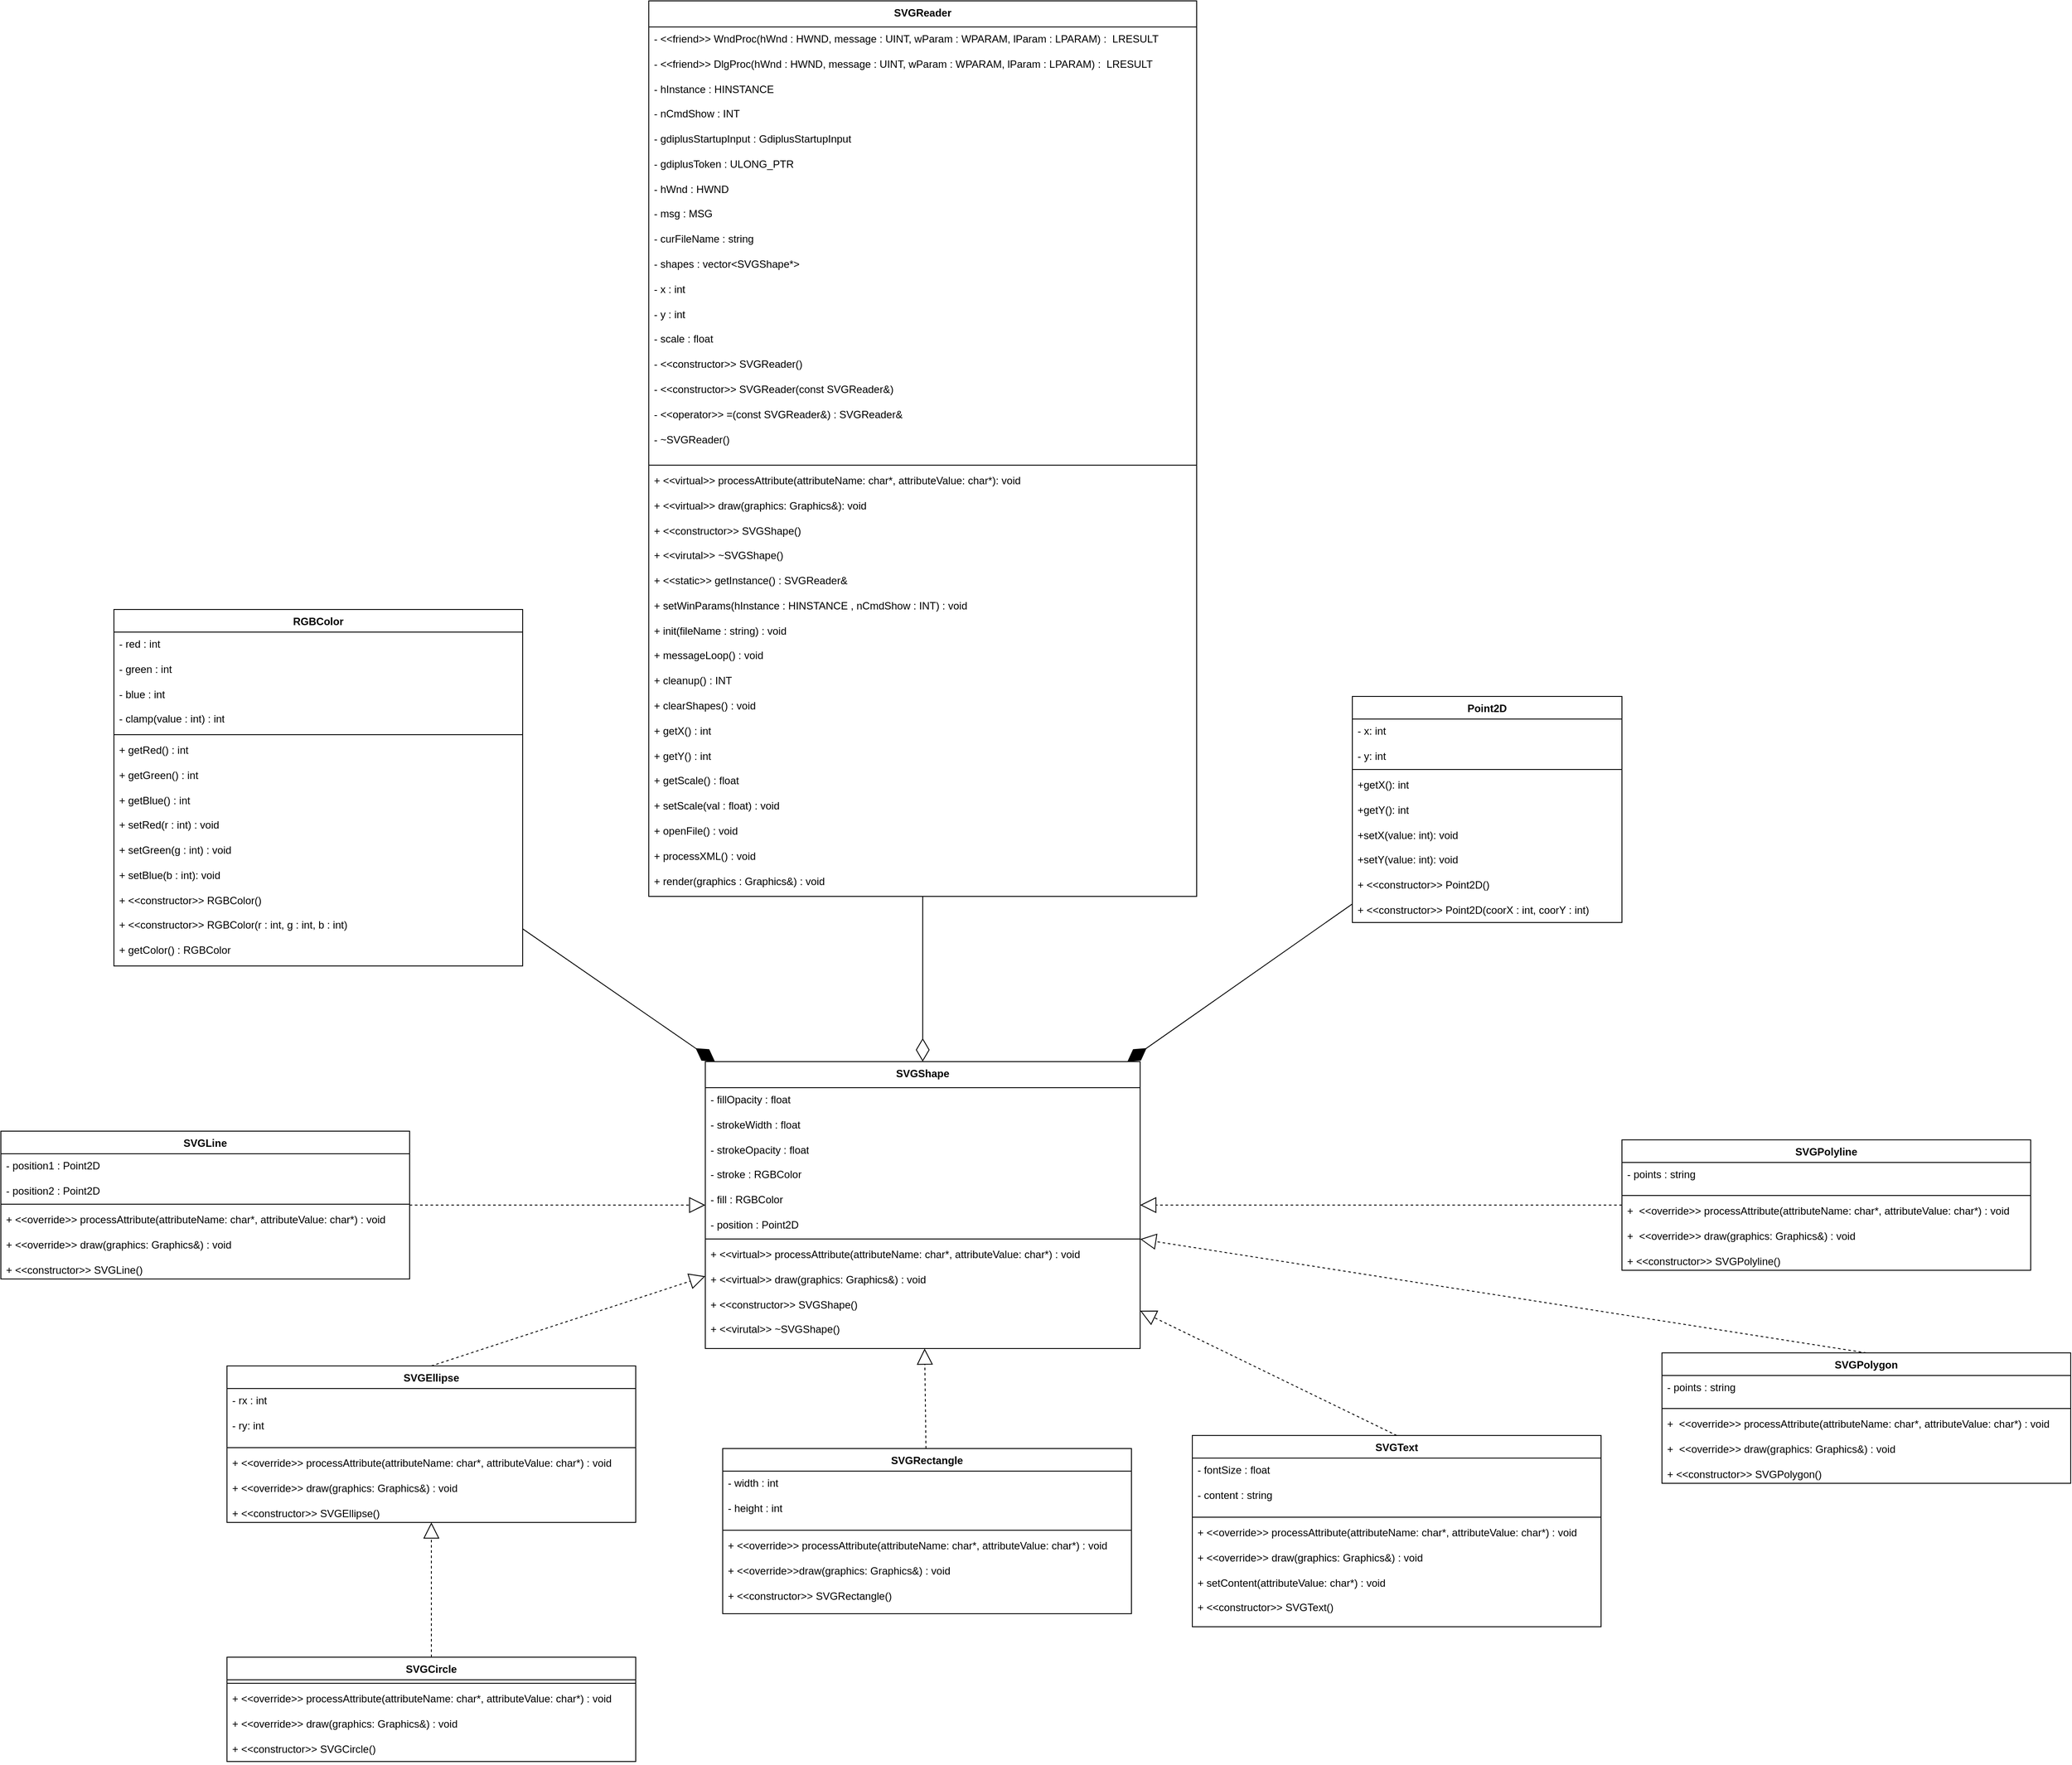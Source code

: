 <mxfile version="28.0.5">
  <diagram name="Page-1" id="-4OX5yKSPfMP0kh_d-33">
    <mxGraphModel dx="3087" dy="2325" grid="1" gridSize="10" guides="1" tooltips="1" connect="1" arrows="1" fold="1" page="1" pageScale="1" pageWidth="827" pageHeight="1169" math="0" shadow="0">
      <root>
        <mxCell id="0" />
        <mxCell id="1" parent="0" />
        <mxCell id="V3nbJTYaqaH0ywq8ftMy-5" value="RGBColor" style="swimlane;fontStyle=1;align=center;verticalAlign=top;childLayout=stackLayout;horizontal=1;startSize=26;horizontalStack=0;resizeParent=1;resizeParentMax=0;resizeLast=0;collapsible=1;marginBottom=0;whiteSpace=wrap;html=1;" parent="1" vertex="1">
          <mxGeometry x="-80" y="-270" width="470" height="410" as="geometry" />
        </mxCell>
        <mxCell id="V3nbJTYaqaH0ywq8ftMy-6" value="- red : int&lt;div&gt;&lt;br&gt;&lt;/div&gt;&lt;div&gt;- green : int&lt;/div&gt;&lt;div&gt;&lt;br&gt;&lt;/div&gt;&lt;div&gt;- blue : int&lt;/div&gt;&lt;div&gt;&lt;br&gt;&lt;/div&gt;&lt;div&gt;- clamp(value : int) : int&lt;/div&gt;" style="text;strokeColor=none;fillColor=none;align=left;verticalAlign=top;spacingLeft=4;spacingRight=4;overflow=hidden;rotatable=0;points=[[0,0.5],[1,0.5]];portConstraint=eastwest;whiteSpace=wrap;html=1;" parent="V3nbJTYaqaH0ywq8ftMy-5" vertex="1">
          <mxGeometry y="26" width="470" height="114" as="geometry" />
        </mxCell>
        <mxCell id="V3nbJTYaqaH0ywq8ftMy-7" value="" style="line;strokeWidth=1;fillColor=none;align=left;verticalAlign=middle;spacingTop=-1;spacingLeft=3;spacingRight=3;rotatable=0;labelPosition=right;points=[];portConstraint=eastwest;strokeColor=inherit;" parent="V3nbJTYaqaH0ywq8ftMy-5" vertex="1">
          <mxGeometry y="140" width="470" height="8" as="geometry" />
        </mxCell>
        <mxCell id="V3nbJTYaqaH0ywq8ftMy-8" value="&lt;div&gt;&lt;span style=&quot;background-color: transparent; color: light-dark(rgb(0, 0, 0), rgb(255, 255, 255));&quot;&gt;+ getRed() : int&lt;/span&gt;&lt;/div&gt;&lt;div&gt;&lt;span style=&quot;background-color: transparent; color: light-dark(rgb(0, 0, 0), rgb(255, 255, 255));&quot;&gt;&lt;br&gt;&lt;/span&gt;&lt;/div&gt;&lt;div&gt;+ getGreen() : int&lt;/div&gt;&lt;div&gt;&lt;br&gt;&lt;/div&gt;&lt;div&gt;+ getBlue() : int&lt;/div&gt;&lt;div&gt;&lt;br&gt;&lt;/div&gt;&lt;div&gt;&lt;span style=&quot;background-color: transparent; color: light-dark(rgb(0, 0, 0), rgb(255, 255, 255));&quot;&gt;+ setRed(r : int) : void&lt;/span&gt;&lt;/div&gt;&lt;div&gt;&lt;br&gt;&lt;/div&gt;&lt;div&gt;+ setGreen(g : int) : void&lt;/div&gt;&lt;div&gt;&lt;br&gt;&lt;/div&gt;&lt;div&gt;+ setBlue(b : int): void&lt;/div&gt;&lt;div&gt;&lt;br&gt;&lt;/div&gt;&lt;div&gt;+&amp;nbsp;&lt;span style=&quot;background-color: transparent; color: light-dark(rgb(0, 0, 0), rgb(255, 255, 255));&quot;&gt;&amp;lt;&amp;lt;constructor&amp;gt;&amp;gt;&amp;nbsp;&lt;/span&gt;&lt;span style=&quot;background-color: transparent; color: light-dark(rgb(0, 0, 0), rgb(255, 255, 255));&quot;&gt;RGBColor()&lt;/span&gt;&lt;/div&gt;&lt;div&gt;&lt;br&gt;&lt;/div&gt;&lt;div&gt;+&amp;nbsp;&lt;span style=&quot;background-color: transparent; color: light-dark(rgb(0, 0, 0), rgb(255, 255, 255));&quot;&gt;&amp;lt;&amp;lt;constructor&amp;gt;&amp;gt;&amp;nbsp;&lt;/span&gt;&lt;span style=&quot;background-color: transparent; color: light-dark(rgb(0, 0, 0), rgb(255, 255, 255));&quot;&gt;RGBColor(r : int, g : int, b : int)&amp;nbsp;&amp;nbsp;&lt;/span&gt;&lt;/div&gt;&lt;div&gt;&lt;br&gt;&lt;/div&gt;&lt;div&gt;+ getColor() : RGBColor&lt;/div&gt;" style="text;strokeColor=none;fillColor=none;align=left;verticalAlign=top;spacingLeft=4;spacingRight=4;overflow=hidden;rotatable=0;points=[[0,0.5],[1,0.5]];portConstraint=eastwest;whiteSpace=wrap;html=1;" parent="V3nbJTYaqaH0ywq8ftMy-5" vertex="1">
          <mxGeometry y="148" width="470" height="262" as="geometry" />
        </mxCell>
        <mxCell id="V3nbJTYaqaH0ywq8ftMy-9" value="SVGRectangle" style="swimlane;fontStyle=1;align=center;verticalAlign=top;childLayout=stackLayout;horizontal=1;startSize=26;horizontalStack=0;resizeParent=1;resizeParentMax=0;resizeLast=0;collapsible=1;marginBottom=0;whiteSpace=wrap;html=1;" parent="1" vertex="1">
          <mxGeometry x="620" y="695" width="470" height="190" as="geometry" />
        </mxCell>
        <mxCell id="V3nbJTYaqaH0ywq8ftMy-10" value="&lt;div&gt;&lt;span style=&quot;background-color: transparent; color: light-dark(rgb(0, 0, 0), rgb(255, 255, 255));&quot;&gt;- width : int&lt;/span&gt;&lt;/div&gt;&lt;div&gt;&lt;br&gt;&lt;/div&gt;&lt;div&gt;- height : int&lt;/div&gt;" style="text;strokeColor=none;fillColor=none;align=left;verticalAlign=top;spacingLeft=4;spacingRight=4;overflow=hidden;rotatable=0;points=[[0,0.5],[1,0.5]];portConstraint=eastwest;whiteSpace=wrap;html=1;" parent="V3nbJTYaqaH0ywq8ftMy-9" vertex="1">
          <mxGeometry y="26" width="470" height="64" as="geometry" />
        </mxCell>
        <mxCell id="V3nbJTYaqaH0ywq8ftMy-11" value="" style="line;strokeWidth=1;fillColor=none;align=left;verticalAlign=middle;spacingTop=-1;spacingLeft=3;spacingRight=3;rotatable=0;labelPosition=right;points=[];portConstraint=eastwest;strokeColor=inherit;" parent="V3nbJTYaqaH0ywq8ftMy-9" vertex="1">
          <mxGeometry y="90" width="470" height="8" as="geometry" />
        </mxCell>
        <mxCell id="V3nbJTYaqaH0ywq8ftMy-12" value="+ &amp;lt;&amp;lt;override&amp;gt;&amp;gt; processAttribute(attributeName: char*, attributeValue: char*) : void&lt;div&gt;&lt;br&gt;&lt;div&gt;+&amp;nbsp;&lt;span style=&quot;background-color: transparent; color: light-dark(rgb(0, 0, 0), rgb(255, 255, 255));&quot;&gt;&amp;lt;&amp;lt;override&amp;gt;&amp;gt;&lt;/span&gt;&lt;span style=&quot;background-color: transparent; color: light-dark(rgb(0, 0, 0), rgb(255, 255, 255));&quot;&gt;draw(graphics: Graphics&amp;amp;) : void&lt;/span&gt;&lt;/div&gt;&lt;/div&gt;&lt;div&gt;&lt;span style=&quot;background-color: transparent; color: light-dark(rgb(0, 0, 0), rgb(255, 255, 255));&quot;&gt;&lt;br&gt;&lt;/span&gt;&lt;/div&gt;&lt;div&gt;&lt;span style=&quot;background-color: transparent; color: light-dark(rgb(0, 0, 0), rgb(255, 255, 255));&quot;&gt;+&amp;nbsp;&lt;/span&gt;&lt;span style=&quot;background-color: transparent; color: light-dark(rgb(0, 0, 0), rgb(255, 255, 255));&quot;&gt;&amp;lt;&amp;lt;constructor&amp;gt;&amp;gt;&amp;nbsp;&lt;/span&gt;&lt;span style=&quot;background-color: transparent; color: light-dark(rgb(0, 0, 0), rgb(255, 255, 255));&quot;&gt;SVGRectangle()&lt;/span&gt;&lt;/div&gt;" style="text;strokeColor=none;fillColor=none;align=left;verticalAlign=top;spacingLeft=4;spacingRight=4;overflow=hidden;rotatable=0;points=[[0,0.5],[1,0.5]];portConstraint=eastwest;whiteSpace=wrap;html=1;" parent="V3nbJTYaqaH0ywq8ftMy-9" vertex="1">
          <mxGeometry y="98" width="470" height="92" as="geometry" />
        </mxCell>
        <mxCell id="V3nbJTYaqaH0ywq8ftMy-27" value="Point2D" style="swimlane;fontStyle=1;align=center;verticalAlign=top;childLayout=stackLayout;horizontal=1;startSize=26;horizontalStack=0;resizeParent=1;resizeParentMax=0;resizeLast=0;collapsible=1;marginBottom=0;whiteSpace=wrap;html=1;" parent="1" vertex="1">
          <mxGeometry x="1344" y="-170" width="310" height="260" as="geometry" />
        </mxCell>
        <mxCell id="V3nbJTYaqaH0ywq8ftMy-28" value="- x: int&lt;div&gt;&lt;br&gt;&lt;div&gt;- y: int&lt;/div&gt;&lt;/div&gt;" style="text;strokeColor=none;fillColor=none;align=left;verticalAlign=top;spacingLeft=4;spacingRight=4;overflow=hidden;rotatable=0;points=[[0,0.5],[1,0.5]];portConstraint=eastwest;whiteSpace=wrap;html=1;" parent="V3nbJTYaqaH0ywq8ftMy-27" vertex="1">
          <mxGeometry y="26" width="310" height="54" as="geometry" />
        </mxCell>
        <mxCell id="V3nbJTYaqaH0ywq8ftMy-29" value="" style="line;strokeWidth=1;fillColor=none;align=left;verticalAlign=middle;spacingTop=-1;spacingLeft=3;spacingRight=3;rotatable=0;labelPosition=right;points=[];portConstraint=eastwest;strokeColor=inherit;" parent="V3nbJTYaqaH0ywq8ftMy-27" vertex="1">
          <mxGeometry y="80" width="310" height="8" as="geometry" />
        </mxCell>
        <mxCell id="V3nbJTYaqaH0ywq8ftMy-30" value="+getX(): int&lt;div&gt;&lt;br&gt;&lt;/div&gt;&lt;div&gt;+getY(): int&lt;/div&gt;&lt;div&gt;&lt;br&gt;&lt;/div&gt;&lt;div&gt;+setX(value: int): void&lt;/div&gt;&lt;div&gt;&lt;br&gt;&lt;/div&gt;&lt;div&gt;+setY(value: int): void&lt;br&gt;&lt;div&gt;&lt;br&gt;&lt;div&gt;+&amp;nbsp;&lt;span style=&quot;background-color: transparent; color: light-dark(rgb(0, 0, 0), rgb(255, 255, 255));&quot;&gt;&amp;lt;&amp;lt;constructor&amp;gt;&amp;gt;&amp;nbsp;&lt;/span&gt;&lt;span style=&quot;background-color: transparent; color: light-dark(rgb(0, 0, 0), rgb(255, 255, 255));&quot;&gt;Point2D()&lt;/span&gt;&lt;/div&gt;&lt;/div&gt;&lt;/div&gt;&lt;div&gt;&lt;br&gt;&lt;/div&gt;&lt;div&gt;+&amp;nbsp;&lt;span style=&quot;background-color: transparent; color: light-dark(rgb(0, 0, 0), rgb(255, 255, 255));&quot;&gt;&amp;lt;&amp;lt;constructor&amp;gt;&amp;gt;&amp;nbsp;&lt;/span&gt;&lt;span style=&quot;background-color: transparent; color: light-dark(rgb(0, 0, 0), rgb(255, 255, 255));&quot;&gt;Point2D(coorX : int, coorY : int)&lt;/span&gt;&lt;/div&gt;" style="text;strokeColor=none;fillColor=none;align=left;verticalAlign=top;spacingLeft=4;spacingRight=4;overflow=hidden;rotatable=0;points=[[0,0.5],[1,0.5]];portConstraint=eastwest;whiteSpace=wrap;html=1;" parent="V3nbJTYaqaH0ywq8ftMy-27" vertex="1">
          <mxGeometry y="88" width="310" height="172" as="geometry" />
        </mxCell>
        <mxCell id="V3nbJTYaqaH0ywq8ftMy-41" value="SVGText" style="swimlane;fontStyle=1;align=center;verticalAlign=top;childLayout=stackLayout;horizontal=1;startSize=26;horizontalStack=0;resizeParent=1;resizeParentMax=0;resizeLast=0;collapsible=1;marginBottom=0;whiteSpace=wrap;html=1;" parent="1" vertex="1">
          <mxGeometry x="1160" y="680" width="470" height="220" as="geometry" />
        </mxCell>
        <mxCell id="V3nbJTYaqaH0ywq8ftMy-42" value="&lt;div&gt;&lt;span style=&quot;background-color: transparent; color: light-dark(rgb(0, 0, 0), rgb(255, 255, 255));&quot;&gt;- fontSize : float&lt;/span&gt;&lt;/div&gt;&lt;div&gt;&lt;br&gt;&lt;/div&gt;&lt;div&gt;- content : string&lt;/div&gt;&lt;div&gt;&lt;br&gt;&lt;/div&gt;" style="text;strokeColor=none;fillColor=none;align=left;verticalAlign=top;spacingLeft=4;spacingRight=4;overflow=hidden;rotatable=0;points=[[0,0.5],[1,0.5]];portConstraint=eastwest;whiteSpace=wrap;html=1;" parent="V3nbJTYaqaH0ywq8ftMy-41" vertex="1">
          <mxGeometry y="26" width="470" height="64" as="geometry" />
        </mxCell>
        <mxCell id="V3nbJTYaqaH0ywq8ftMy-43" value="" style="line;strokeWidth=1;fillColor=none;align=left;verticalAlign=middle;spacingTop=-1;spacingLeft=3;spacingRight=3;rotatable=0;labelPosition=right;points=[];portConstraint=eastwest;strokeColor=inherit;" parent="V3nbJTYaqaH0ywq8ftMy-41" vertex="1">
          <mxGeometry y="90" width="470" height="8" as="geometry" />
        </mxCell>
        <mxCell id="V3nbJTYaqaH0ywq8ftMy-44" value="+ &amp;lt;&amp;lt;override&amp;gt;&amp;gt; processAttribute(attributeName: char*, attributeValue: char*) : void&lt;div&gt;&lt;br&gt;&lt;div&gt;+&amp;nbsp;&lt;span style=&quot;background-color: transparent; color: light-dark(rgb(0, 0, 0), rgb(255, 255, 255));&quot;&gt;&amp;lt;&amp;lt;override&amp;gt;&amp;gt;&amp;nbsp;&lt;/span&gt;&lt;span style=&quot;background-color: transparent; color: light-dark(rgb(0, 0, 0), rgb(255, 255, 255));&quot;&gt;draw(graphics: Graphics&amp;amp;) : void&lt;/span&gt;&lt;/div&gt;&lt;/div&gt;&lt;div&gt;&lt;br&gt;&lt;/div&gt;&lt;div&gt;+ setContent(&lt;span style=&quot;background-color: transparent; color: light-dark(rgb(0, 0, 0), rgb(255, 255, 255));&quot;&gt;attributeValue: char*&lt;/span&gt;&lt;span style=&quot;background-color: transparent; color: light-dark(rgb(0, 0, 0), rgb(255, 255, 255));&quot;&gt;) : void&lt;/span&gt;&lt;/div&gt;&lt;div&gt;&lt;span style=&quot;background-color: transparent; color: light-dark(rgb(0, 0, 0), rgb(255, 255, 255));&quot;&gt;&lt;br&gt;&lt;/span&gt;&lt;/div&gt;&lt;div&gt;&lt;span style=&quot;background-color: transparent; color: light-dark(rgb(0, 0, 0), rgb(255, 255, 255));&quot;&gt;+&amp;nbsp;&lt;/span&gt;&lt;span style=&quot;background-color: transparent; color: light-dark(rgb(0, 0, 0), rgb(255, 255, 255));&quot;&gt;&amp;lt;&amp;lt;constructor&amp;gt;&amp;gt;&amp;nbsp;&lt;/span&gt;&lt;span style=&quot;background-color: transparent; color: light-dark(rgb(0, 0, 0), rgb(255, 255, 255));&quot;&gt;SVGText()&lt;/span&gt;&lt;/div&gt;" style="text;strokeColor=none;fillColor=none;align=left;verticalAlign=top;spacingLeft=4;spacingRight=4;overflow=hidden;rotatable=0;points=[[0,0.5],[1,0.5]];portConstraint=eastwest;whiteSpace=wrap;html=1;" parent="V3nbJTYaqaH0ywq8ftMy-41" vertex="1">
          <mxGeometry y="98" width="470" height="122" as="geometry" />
        </mxCell>
        <mxCell id="V3nbJTYaqaH0ywq8ftMy-45" value="SVGCircle" style="swimlane;fontStyle=1;align=center;verticalAlign=top;childLayout=stackLayout;horizontal=1;startSize=26;horizontalStack=0;resizeParent=1;resizeParentMax=0;resizeLast=0;collapsible=1;marginBottom=0;whiteSpace=wrap;html=1;" parent="1" vertex="1">
          <mxGeometry x="50" y="935" width="470" height="120" as="geometry" />
        </mxCell>
        <mxCell id="V3nbJTYaqaH0ywq8ftMy-47" value="" style="line;strokeWidth=1;fillColor=none;align=left;verticalAlign=middle;spacingTop=-1;spacingLeft=3;spacingRight=3;rotatable=0;labelPosition=right;points=[];portConstraint=eastwest;strokeColor=inherit;" parent="V3nbJTYaqaH0ywq8ftMy-45" vertex="1">
          <mxGeometry y="26" width="470" height="8" as="geometry" />
        </mxCell>
        <mxCell id="V3nbJTYaqaH0ywq8ftMy-48" value="+ &amp;lt;&amp;lt;override&amp;gt;&amp;gt;&amp;nbsp;processAttribute(attributeName: char*, attributeValue: char*) : void&lt;div&gt;&lt;br&gt;&lt;div&gt;+&amp;nbsp;&lt;span style=&quot;background-color: transparent; color: light-dark(rgb(0, 0, 0), rgb(255, 255, 255));&quot;&gt;&amp;lt;&amp;lt;override&amp;gt;&amp;gt;&lt;/span&gt;&lt;span style=&quot;background-color: transparent; color: light-dark(rgb(0, 0, 0), rgb(255, 255, 255));&quot;&gt;&amp;nbsp;&lt;/span&gt;&lt;span style=&quot;background-color: transparent; color: light-dark(rgb(0, 0, 0), rgb(255, 255, 255));&quot;&gt;draw(graphics: Graphics&amp;amp;) : void&lt;/span&gt;&lt;/div&gt;&lt;/div&gt;&lt;div&gt;&lt;span style=&quot;background-color: transparent; color: light-dark(rgb(0, 0, 0), rgb(255, 255, 255));&quot;&gt;&lt;br&gt;&lt;/span&gt;&lt;/div&gt;&lt;div&gt;&lt;span style=&quot;background-color: transparent; color: light-dark(rgb(0, 0, 0), rgb(255, 255, 255));&quot;&gt;+&amp;nbsp;&lt;/span&gt;&lt;span style=&quot;background-color: transparent; color: light-dark(rgb(0, 0, 0), rgb(255, 255, 255));&quot;&gt;&amp;lt;&amp;lt;constructor&amp;gt;&amp;gt;&amp;nbsp;&lt;/span&gt;&lt;span style=&quot;background-color: transparent; color: light-dark(rgb(0, 0, 0), rgb(255, 255, 255));&quot;&gt;SVGCircle()&lt;/span&gt;&lt;/div&gt;" style="text;strokeColor=none;fillColor=none;align=left;verticalAlign=top;spacingLeft=4;spacingRight=4;overflow=hidden;rotatable=0;points=[[0,0.5],[1,0.5]];portConstraint=eastwest;whiteSpace=wrap;html=1;" parent="V3nbJTYaqaH0ywq8ftMy-45" vertex="1">
          <mxGeometry y="34" width="470" height="86" as="geometry" />
        </mxCell>
        <mxCell id="V3nbJTYaqaH0ywq8ftMy-49" value="SVGEllipse" style="swimlane;fontStyle=1;align=center;verticalAlign=top;childLayout=stackLayout;horizontal=1;startSize=26;horizontalStack=0;resizeParent=1;resizeParentMax=0;resizeLast=0;collapsible=1;marginBottom=0;whiteSpace=wrap;html=1;" parent="1" vertex="1">
          <mxGeometry x="50" y="600" width="470" height="180" as="geometry" />
        </mxCell>
        <mxCell id="V3nbJTYaqaH0ywq8ftMy-50" value="&lt;div&gt;&lt;span style=&quot;background-color: transparent; color: light-dark(rgb(0, 0, 0), rgb(255, 255, 255));&quot;&gt;- rx : int&lt;/span&gt;&lt;/div&gt;&lt;div&gt;&lt;br&gt;&lt;/div&gt;&lt;div&gt;- ry: int&lt;/div&gt;" style="text;strokeColor=none;fillColor=none;align=left;verticalAlign=top;spacingLeft=4;spacingRight=4;overflow=hidden;rotatable=0;points=[[0,0.5],[1,0.5]];portConstraint=eastwest;whiteSpace=wrap;html=1;" parent="V3nbJTYaqaH0ywq8ftMy-49" vertex="1">
          <mxGeometry y="26" width="470" height="64" as="geometry" />
        </mxCell>
        <mxCell id="V3nbJTYaqaH0ywq8ftMy-51" value="" style="line;strokeWidth=1;fillColor=none;align=left;verticalAlign=middle;spacingTop=-1;spacingLeft=3;spacingRight=3;rotatable=0;labelPosition=right;points=[];portConstraint=eastwest;strokeColor=inherit;" parent="V3nbJTYaqaH0ywq8ftMy-49" vertex="1">
          <mxGeometry y="90" width="470" height="8" as="geometry" />
        </mxCell>
        <mxCell id="V3nbJTYaqaH0ywq8ftMy-52" value="+ &amp;lt;&amp;lt;override&amp;gt;&amp;gt; processAttribute(attributeName: char*, attributeValue: char*) : void&lt;div&gt;&lt;br&gt;&lt;div&gt;+&amp;nbsp;&lt;span style=&quot;background-color: transparent; color: light-dark(rgb(0, 0, 0), rgb(255, 255, 255));&quot;&gt;&amp;lt;&amp;lt;override&amp;gt;&amp;gt;&amp;nbsp;&lt;/span&gt;&lt;span style=&quot;background-color: transparent; color: light-dark(rgb(0, 0, 0), rgb(255, 255, 255));&quot;&gt;draw(graphics: Graphics&amp;amp;) : void&lt;/span&gt;&lt;/div&gt;&lt;/div&gt;&lt;div&gt;&lt;span style=&quot;background-color: transparent; color: light-dark(rgb(0, 0, 0), rgb(255, 255, 255));&quot;&gt;&lt;br&gt;&lt;/span&gt;&lt;/div&gt;&lt;div&gt;&lt;span style=&quot;background-color: transparent; color: light-dark(rgb(0, 0, 0), rgb(255, 255, 255));&quot;&gt;+&amp;nbsp;&lt;/span&gt;&lt;span style=&quot;background-color: transparent; color: light-dark(rgb(0, 0, 0), rgb(255, 255, 255));&quot;&gt;&amp;lt;&amp;lt;constructor&amp;gt;&amp;gt;&amp;nbsp;&lt;/span&gt;&lt;span style=&quot;background-color: transparent; color: light-dark(rgb(0, 0, 0), rgb(255, 255, 255));&quot;&gt;SVGEllipse()&lt;/span&gt;&lt;/div&gt;" style="text;strokeColor=none;fillColor=none;align=left;verticalAlign=top;spacingLeft=4;spacingRight=4;overflow=hidden;rotatable=0;points=[[0,0.5],[1,0.5]];portConstraint=eastwest;whiteSpace=wrap;html=1;" parent="V3nbJTYaqaH0ywq8ftMy-49" vertex="1">
          <mxGeometry y="98" width="470" height="82" as="geometry" />
        </mxCell>
        <mxCell id="V3nbJTYaqaH0ywq8ftMy-53" value="SVGLine" style="swimlane;fontStyle=1;align=center;verticalAlign=top;childLayout=stackLayout;horizontal=1;startSize=26;horizontalStack=0;resizeParent=1;resizeParentMax=0;resizeLast=0;collapsible=1;marginBottom=0;whiteSpace=wrap;html=1;" parent="1" vertex="1">
          <mxGeometry x="-210" y="330" width="470" height="170" as="geometry" />
        </mxCell>
        <mxCell id="V3nbJTYaqaH0ywq8ftMy-54" value="&lt;div&gt;&lt;span style=&quot;background-color: transparent; color: light-dark(rgb(0, 0, 0), rgb(255, 255, 255));&quot;&gt;- position1 : Point2D&lt;/span&gt;&lt;/div&gt;&lt;div&gt;&lt;br&gt;&lt;/div&gt;&lt;div&gt;- position2 : Point2D&lt;/div&gt;&lt;div&gt;&lt;br&gt;&lt;/div&gt;" style="text;strokeColor=none;fillColor=none;align=left;verticalAlign=top;spacingLeft=4;spacingRight=4;overflow=hidden;rotatable=0;points=[[0,0.5],[1,0.5]];portConstraint=eastwest;whiteSpace=wrap;html=1;" parent="V3nbJTYaqaH0ywq8ftMy-53" vertex="1">
          <mxGeometry y="26" width="470" height="54" as="geometry" />
        </mxCell>
        <mxCell id="V3nbJTYaqaH0ywq8ftMy-55" value="" style="line;strokeWidth=1;fillColor=none;align=left;verticalAlign=middle;spacingTop=-1;spacingLeft=3;spacingRight=3;rotatable=0;labelPosition=right;points=[];portConstraint=eastwest;strokeColor=inherit;" parent="V3nbJTYaqaH0ywq8ftMy-53" vertex="1">
          <mxGeometry y="80" width="470" height="8" as="geometry" />
        </mxCell>
        <mxCell id="V3nbJTYaqaH0ywq8ftMy-56" value="+ &amp;lt;&amp;lt;override&amp;gt;&amp;gt;&amp;nbsp;processAttribute(attributeName: char*, attributeValue: char*) : void&lt;div&gt;&lt;br&gt;&lt;div&gt;+&amp;nbsp;&lt;span style=&quot;background-color: transparent; color: light-dark(rgb(0, 0, 0), rgb(255, 255, 255));&quot;&gt;&amp;lt;&amp;lt;override&amp;gt;&amp;gt;&lt;/span&gt;&lt;span style=&quot;background-color: transparent; color: light-dark(rgb(0, 0, 0), rgb(255, 255, 255));&quot;&gt;&amp;nbsp;&lt;/span&gt;&lt;span style=&quot;background-color: transparent; color: light-dark(rgb(0, 0, 0), rgb(255, 255, 255));&quot;&gt;draw(graphics: Graphics&amp;amp;) : void&lt;/span&gt;&lt;/div&gt;&lt;/div&gt;&lt;div&gt;&lt;span style=&quot;background-color: transparent; color: light-dark(rgb(0, 0, 0), rgb(255, 255, 255));&quot;&gt;&lt;br&gt;&lt;/span&gt;&lt;/div&gt;&lt;div&gt;&lt;span style=&quot;background-color: transparent; color: light-dark(rgb(0, 0, 0), rgb(255, 255, 255));&quot;&gt;+&amp;nbsp;&lt;/span&gt;&lt;span style=&quot;background-color: transparent; color: light-dark(rgb(0, 0, 0), rgb(255, 255, 255));&quot;&gt;&amp;lt;&amp;lt;constructor&amp;gt;&amp;gt;&amp;nbsp;&lt;/span&gt;&lt;span style=&quot;background-color: transparent; color: light-dark(rgb(0, 0, 0), rgb(255, 255, 255));&quot;&gt;SVGLine()&lt;/span&gt;&lt;/div&gt;" style="text;strokeColor=none;fillColor=none;align=left;verticalAlign=top;spacingLeft=4;spacingRight=4;overflow=hidden;rotatable=0;points=[[0,0.5],[1,0.5]];portConstraint=eastwest;whiteSpace=wrap;html=1;" parent="V3nbJTYaqaH0ywq8ftMy-53" vertex="1">
          <mxGeometry y="88" width="470" height="82" as="geometry" />
        </mxCell>
        <mxCell id="V3nbJTYaqaH0ywq8ftMy-57" value="SVGPolyline" style="swimlane;fontStyle=1;align=center;verticalAlign=top;childLayout=stackLayout;horizontal=1;startSize=26;horizontalStack=0;resizeParent=1;resizeParentMax=0;resizeLast=0;collapsible=1;marginBottom=0;whiteSpace=wrap;html=1;" parent="1" vertex="1">
          <mxGeometry x="1654" y="340" width="470" height="150" as="geometry" />
        </mxCell>
        <mxCell id="V3nbJTYaqaH0ywq8ftMy-58" value="&lt;div&gt;&lt;span style=&quot;background-color: transparent; color: light-dark(rgb(0, 0, 0), rgb(255, 255, 255));&quot;&gt;- points : string&lt;/span&gt;&lt;/div&gt;&lt;div&gt;&lt;br&gt;&lt;/div&gt;" style="text;strokeColor=none;fillColor=none;align=left;verticalAlign=top;spacingLeft=4;spacingRight=4;overflow=hidden;rotatable=0;points=[[0,0.5],[1,0.5]];portConstraint=eastwest;whiteSpace=wrap;html=1;" parent="V3nbJTYaqaH0ywq8ftMy-57" vertex="1">
          <mxGeometry y="26" width="470" height="34" as="geometry" />
        </mxCell>
        <mxCell id="V3nbJTYaqaH0ywq8ftMy-59" value="" style="line;strokeWidth=1;fillColor=none;align=left;verticalAlign=middle;spacingTop=-1;spacingLeft=3;spacingRight=3;rotatable=0;labelPosition=right;points=[];portConstraint=eastwest;strokeColor=inherit;" parent="V3nbJTYaqaH0ywq8ftMy-57" vertex="1">
          <mxGeometry y="60" width="470" height="8" as="geometry" />
        </mxCell>
        <mxCell id="V3nbJTYaqaH0ywq8ftMy-60" value="+&amp;nbsp;&amp;nbsp;&amp;lt;&amp;lt;override&amp;gt;&amp;gt;&amp;nbsp;processAttribute(attributeName: char*, attributeValue: char*) : void&lt;div&gt;&lt;br&gt;&lt;div&gt;+&amp;nbsp;&lt;span style=&quot;background-color: transparent; color: light-dark(rgb(0, 0, 0), rgb(255, 255, 255));&quot;&gt;&amp;nbsp;&lt;/span&gt;&lt;span style=&quot;background-color: transparent; color: light-dark(rgb(0, 0, 0), rgb(255, 255, 255));&quot;&gt;&amp;lt;&amp;lt;override&amp;gt;&amp;gt;&lt;/span&gt;&lt;span style=&quot;background-color: transparent; color: light-dark(rgb(0, 0, 0), rgb(255, 255, 255));&quot;&gt;&amp;nbsp;&lt;/span&gt;&lt;span style=&quot;background-color: transparent; color: light-dark(rgb(0, 0, 0), rgb(255, 255, 255));&quot;&gt;draw(graphics: Graphics&amp;amp;) : void&lt;/span&gt;&lt;/div&gt;&lt;/div&gt;&lt;div&gt;&lt;span style=&quot;background-color: transparent; color: light-dark(rgb(0, 0, 0), rgb(255, 255, 255));&quot;&gt;&lt;br&gt;&lt;/span&gt;&lt;/div&gt;&lt;div&gt;&lt;span style=&quot;background-color: transparent; color: light-dark(rgb(0, 0, 0), rgb(255, 255, 255));&quot;&gt;+ &amp;lt;&amp;lt;constructor&amp;gt;&amp;gt; SVGPolyline()&lt;/span&gt;&lt;/div&gt;" style="text;strokeColor=none;fillColor=none;align=left;verticalAlign=top;spacingLeft=4;spacingRight=4;overflow=hidden;rotatable=0;points=[[0,0.5],[1,0.5]];portConstraint=eastwest;whiteSpace=wrap;html=1;" parent="V3nbJTYaqaH0ywq8ftMy-57" vertex="1">
          <mxGeometry y="68" width="470" height="82" as="geometry" />
        </mxCell>
        <mxCell id="V3nbJTYaqaH0ywq8ftMy-61" value="SVGPolygon" style="swimlane;fontStyle=1;align=center;verticalAlign=top;childLayout=stackLayout;horizontal=1;startSize=26;horizontalStack=0;resizeParent=1;resizeParentMax=0;resizeLast=0;collapsible=1;marginBottom=0;whiteSpace=wrap;html=1;" parent="1" vertex="1">
          <mxGeometry x="1700" y="585" width="470" height="150" as="geometry" />
        </mxCell>
        <mxCell id="V3nbJTYaqaH0ywq8ftMy-62" value="&lt;div&gt;&lt;span style=&quot;background-color: transparent; color: light-dark(rgb(0, 0, 0), rgb(255, 255, 255));&quot;&gt;- points : string&lt;/span&gt;&lt;/div&gt;&lt;div&gt;&lt;br&gt;&lt;/div&gt;" style="text;strokeColor=none;fillColor=none;align=left;verticalAlign=top;spacingLeft=4;spacingRight=4;overflow=hidden;rotatable=0;points=[[0,0.5],[1,0.5]];portConstraint=eastwest;whiteSpace=wrap;html=1;" parent="V3nbJTYaqaH0ywq8ftMy-61" vertex="1">
          <mxGeometry y="26" width="470" height="34" as="geometry" />
        </mxCell>
        <mxCell id="V3nbJTYaqaH0ywq8ftMy-63" value="" style="line;strokeWidth=1;fillColor=none;align=left;verticalAlign=middle;spacingTop=-1;spacingLeft=3;spacingRight=3;rotatable=0;labelPosition=right;points=[];portConstraint=eastwest;strokeColor=inherit;" parent="V3nbJTYaqaH0ywq8ftMy-61" vertex="1">
          <mxGeometry y="60" width="470" height="8" as="geometry" />
        </mxCell>
        <mxCell id="V3nbJTYaqaH0ywq8ftMy-64" value="+&amp;nbsp;&amp;nbsp;&amp;lt;&amp;lt;override&amp;gt;&amp;gt;&amp;nbsp;processAttribute(attributeName: char*, attributeValue: char*) : void&lt;div&gt;&lt;br&gt;&lt;div&gt;+&amp;nbsp;&lt;span style=&quot;background-color: transparent; color: light-dark(rgb(0, 0, 0), rgb(255, 255, 255));&quot;&gt;&amp;nbsp;&lt;/span&gt;&lt;span style=&quot;background-color: transparent; color: light-dark(rgb(0, 0, 0), rgb(255, 255, 255));&quot;&gt;&amp;lt;&amp;lt;override&amp;gt;&amp;gt;&lt;/span&gt;&lt;span style=&quot;background-color: transparent; color: light-dark(rgb(0, 0, 0), rgb(255, 255, 255));&quot;&gt;&amp;nbsp;&lt;/span&gt;&lt;span style=&quot;background-color: transparent; color: light-dark(rgb(0, 0, 0), rgb(255, 255, 255));&quot;&gt;draw(graphics: Graphics&amp;amp;) : void&lt;/span&gt;&lt;/div&gt;&lt;/div&gt;&lt;div&gt;&lt;span style=&quot;background-color: transparent; color: light-dark(rgb(0, 0, 0), rgb(255, 255, 255));&quot;&gt;&lt;br&gt;&lt;/span&gt;&lt;/div&gt;&lt;div&gt;&lt;span style=&quot;background-color: transparent; color: light-dark(rgb(0, 0, 0), rgb(255, 255, 255));&quot;&gt;+&amp;nbsp;&lt;/span&gt;&lt;span style=&quot;background-color: transparent; color: light-dark(rgb(0, 0, 0), rgb(255, 255, 255));&quot;&gt;&amp;lt;&amp;lt;constructor&amp;gt;&amp;gt;&amp;nbsp;&lt;/span&gt;&lt;span style=&quot;background-color: transparent; color: light-dark(rgb(0, 0, 0), rgb(255, 255, 255));&quot;&gt;SVGPolygon()&lt;/span&gt;&lt;/div&gt;" style="text;strokeColor=none;fillColor=none;align=left;verticalAlign=top;spacingLeft=4;spacingRight=4;overflow=hidden;rotatable=0;points=[[0,0.5],[1,0.5]];portConstraint=eastwest;whiteSpace=wrap;html=1;" parent="V3nbJTYaqaH0ywq8ftMy-61" vertex="1">
          <mxGeometry y="68" width="470" height="82" as="geometry" />
        </mxCell>
        <mxCell id="V3nbJTYaqaH0ywq8ftMy-65" value="" style="endArrow=block;endSize=16;endFill=0;html=1;rounded=0;dashed=1;" parent="1" source="V3nbJTYaqaH0ywq8ftMy-53" target="ygpSgVV2RURHZo7oEBVS-9" edge="1">
          <mxGeometry x="0.001" width="160" relative="1" as="geometry">
            <mxPoint x="970" y="180" as="sourcePoint" />
            <mxPoint x="730" y="475.978" as="targetPoint" />
            <mxPoint as="offset" />
          </mxGeometry>
        </mxCell>
        <mxCell id="V3nbJTYaqaH0ywq8ftMy-66" value="" style="endArrow=block;endSize=16;endFill=0;html=1;rounded=0;dashed=1;" parent="1" source="V3nbJTYaqaH0ywq8ftMy-57" target="ygpSgVV2RURHZo7oEBVS-9" edge="1">
          <mxGeometry width="160" relative="1" as="geometry">
            <mxPoint x="770" y="-20" as="sourcePoint" />
            <mxPoint x="1150" y="477.563" as="targetPoint" />
          </mxGeometry>
        </mxCell>
        <mxCell id="V3nbJTYaqaH0ywq8ftMy-67" value="" style="endArrow=block;endSize=16;endFill=0;html=1;rounded=0;dashed=1;exitX=0.5;exitY=0;exitDx=0;exitDy=0;" parent="1" source="V3nbJTYaqaH0ywq8ftMy-61" target="ygpSgVV2RURHZo7oEBVS-9" edge="1">
          <mxGeometry width="160" relative="1" as="geometry">
            <mxPoint x="1266" y="350" as="sourcePoint" />
            <mxPoint x="1128.643" y="492" as="targetPoint" />
          </mxGeometry>
        </mxCell>
        <mxCell id="V3nbJTYaqaH0ywq8ftMy-68" value="" style="endArrow=block;endSize=16;endFill=0;html=1;rounded=0;dashed=1;exitX=0.5;exitY=0;exitDx=0;exitDy=0;" parent="1" source="V3nbJTYaqaH0ywq8ftMy-41" target="ygpSgVV2RURHZo7oEBVS-9" edge="1">
          <mxGeometry width="160" relative="1" as="geometry">
            <mxPoint x="1350" y="460" as="sourcePoint" />
            <mxPoint x="1030.814" y="492" as="targetPoint" />
          </mxGeometry>
        </mxCell>
        <mxCell id="V3nbJTYaqaH0ywq8ftMy-69" value="" style="endArrow=block;endSize=16;endFill=0;html=1;rounded=0;dashed=1;" parent="1" source="V3nbJTYaqaH0ywq8ftMy-9" target="ygpSgVV2RURHZo7oEBVS-9" edge="1">
          <mxGeometry width="160" relative="1" as="geometry">
            <mxPoint x="990" y="460" as="sourcePoint" />
            <mxPoint x="935.74" y="492" as="targetPoint" />
          </mxGeometry>
        </mxCell>
        <mxCell id="V3nbJTYaqaH0ywq8ftMy-70" value="" style="endArrow=block;endSize=16;endFill=0;html=1;rounded=0;dashed=1;" parent="1" source="V3nbJTYaqaH0ywq8ftMy-45" target="V3nbJTYaqaH0ywq8ftMy-49" edge="1">
          <mxGeometry x="-0.051" y="1" width="160" relative="1" as="geometry">
            <mxPoint x="255" y="600" as="sourcePoint" />
            <mxPoint x="830.985" y="492" as="targetPoint" />
            <mxPoint as="offset" />
            <Array as="points" />
          </mxGeometry>
        </mxCell>
        <mxCell id="V3nbJTYaqaH0ywq8ftMy-71" value="" style="endArrow=block;endSize=16;endFill=0;html=1;rounded=0;dashed=1;exitX=0.5;exitY=0;exitDx=0;exitDy=0;" parent="1" source="V3nbJTYaqaH0ywq8ftMy-49" target="ygpSgVV2RURHZo7oEBVS-9" edge="1">
          <mxGeometry width="160" relative="1" as="geometry">
            <mxPoint x="760" y="340" as="sourcePoint" />
            <mxPoint x="730.502" y="492" as="targetPoint" />
          </mxGeometry>
        </mxCell>
        <mxCell id="ygpSgVV2RURHZo7oEBVS-9" value="&lt;div style=&quot;font-weight: 400;&quot;&gt;&lt;b&gt;SVGShape&lt;/b&gt;&lt;/div&gt;" style="swimlane;fontStyle=1;align=center;verticalAlign=top;childLayout=stackLayout;horizontal=1;startSize=30;horizontalStack=0;resizeParent=1;resizeParentMax=0;resizeLast=0;collapsible=1;marginBottom=0;whiteSpace=wrap;html=1;" parent="1" vertex="1">
          <mxGeometry x="600" y="250" width="500" height="330" as="geometry" />
        </mxCell>
        <mxCell id="ygpSgVV2RURHZo7oEBVS-10" value="&lt;div&gt;- fillOpacity : float&lt;/div&gt;&lt;div&gt;&lt;br&gt;&lt;/div&gt;&lt;div&gt;- strokeWidth : float&lt;/div&gt;&lt;div&gt;&lt;br&gt;&lt;/div&gt;&lt;div&gt;- strokeOpacity : float&lt;/div&gt;&lt;div&gt;&lt;br&gt;&lt;/div&gt;&lt;div&gt;- stroke : RGBColor&lt;/div&gt;&lt;div&gt;&lt;br&gt;&lt;/div&gt;&lt;div&gt;- fill : RGBColor&lt;/div&gt;&lt;div&gt;&lt;br&gt;&lt;/div&gt;&lt;div&gt;- position : Point2D&lt;/div&gt;&lt;div&gt;&lt;br&gt;&lt;/div&gt;" style="text;strokeColor=none;fillColor=none;align=left;verticalAlign=top;spacingLeft=4;spacingRight=4;overflow=hidden;rotatable=0;points=[[0,0.5],[1,0.5]];portConstraint=eastwest;whiteSpace=wrap;html=1;" parent="ygpSgVV2RURHZo7oEBVS-9" vertex="1">
          <mxGeometry y="30" width="500" height="170" as="geometry" />
        </mxCell>
        <mxCell id="ygpSgVV2RURHZo7oEBVS-11" value="" style="line;strokeWidth=1;fillColor=none;align=left;verticalAlign=middle;spacingTop=-1;spacingLeft=3;spacingRight=3;rotatable=0;labelPosition=right;points=[];portConstraint=eastwest;strokeColor=inherit;" parent="ygpSgVV2RURHZo7oEBVS-9" vertex="1">
          <mxGeometry y="200" width="500" height="8" as="geometry" />
        </mxCell>
        <mxCell id="ygpSgVV2RURHZo7oEBVS-12" value="+ &amp;lt;&amp;lt;virtual&amp;gt;&amp;gt; processAttribute(attributeName: char*, attributeValue: char*) : void&lt;div&gt;&lt;br&gt;&lt;/div&gt;&lt;div&gt;+ &amp;lt;&amp;lt;virtual&amp;gt;&amp;gt; draw(graphics: Graphics&amp;amp;) : void&lt;/div&gt;&lt;div&gt;&lt;br&gt;&lt;/div&gt;&lt;div&gt;+&amp;nbsp;&lt;span style=&quot;background-color: transparent; color: light-dark(rgb(0, 0, 0), rgb(255, 255, 255));&quot;&gt;&amp;lt;&amp;lt;constructor&amp;gt;&amp;gt;&amp;nbsp;&lt;/span&gt;&lt;span style=&quot;background-color: transparent; color: light-dark(rgb(0, 0, 0), rgb(255, 255, 255));&quot;&gt;SVGShape()&lt;/span&gt;&lt;/div&gt;&lt;div&gt;&lt;br&gt;&lt;/div&gt;&lt;div&gt;+ &amp;lt;&amp;lt;virutal&amp;gt;&amp;gt; ~SVGShape()&lt;/div&gt;" style="text;strokeColor=none;fillColor=none;align=left;verticalAlign=top;spacingLeft=4;spacingRight=4;overflow=hidden;rotatable=0;points=[[0,0.5],[1,0.5]];portConstraint=eastwest;whiteSpace=wrap;html=1;" parent="ygpSgVV2RURHZo7oEBVS-9" vertex="1">
          <mxGeometry y="208" width="500" height="122" as="geometry" />
        </mxCell>
        <mxCell id="ygpSgVV2RURHZo7oEBVS-21" value="&lt;b style=&quot;background-color: transparent; color: light-dark(rgb(0, 0, 0), rgb(255, 255, 255));&quot;&gt;SVGReader&lt;/b&gt;" style="swimlane;fontStyle=1;align=center;verticalAlign=top;childLayout=stackLayout;horizontal=1;startSize=30;horizontalStack=0;resizeParent=1;resizeParentMax=0;resizeLast=0;collapsible=1;marginBottom=0;whiteSpace=wrap;html=1;" parent="1" vertex="1">
          <mxGeometry x="535" y="-970" width="630" height="1030" as="geometry" />
        </mxCell>
        <mxCell id="ygpSgVV2RURHZo7oEBVS-22" value="&lt;div&gt;- &amp;lt;&amp;lt;friend&amp;gt;&amp;gt; WndProc(hWnd : HWND, message : UINT, wParam : WPARAM, lParam : LPARAM) :&amp;nbsp; LRESULT&amp;nbsp;&lt;/div&gt;&lt;div&gt;&lt;br&gt;&lt;/div&gt;&lt;div&gt;- &amp;lt;&amp;lt;friend&amp;gt;&amp;gt; DlgProc(hWnd : HWND, message : UINT, wParam : WPARAM, lParam : LPARAM) :&amp;nbsp; LRESULT&amp;nbsp;&lt;/div&gt;&lt;div&gt;&lt;br&gt;&lt;/div&gt;&lt;div&gt;- hInstance : HINSTANCE&lt;/div&gt;&lt;div&gt;&lt;br&gt;&lt;/div&gt;&lt;div&gt;- nCmdShow : INT&lt;/div&gt;&lt;div&gt;&lt;br&gt;&lt;/div&gt;&lt;div&gt;-&amp;nbsp;gdiplusStartupInput : GdiplusStartupInput&lt;/div&gt;&lt;div&gt;&lt;br&gt;&lt;/div&gt;&lt;div&gt;-&amp;nbsp;gdiplusToken :&amp;nbsp;ULONG_PTR&lt;/div&gt;&lt;div&gt;&lt;br&gt;&lt;/div&gt;&lt;div&gt;- hWnd : HWND&lt;/div&gt;&lt;div&gt;&lt;br&gt;&lt;/div&gt;&lt;div&gt;- msg : MSG&lt;/div&gt;&lt;div&gt;&lt;br&gt;&lt;/div&gt;&lt;div&gt;- curFileName : string&lt;/div&gt;&lt;div&gt;&lt;br&gt;&lt;/div&gt;&lt;div&gt;- shapes : vector&amp;lt;SVGShape*&amp;gt;&lt;/div&gt;&lt;div&gt;&lt;br&gt;&lt;/div&gt;&lt;div&gt;- x : int&lt;/div&gt;&lt;div&gt;&lt;br&gt;&lt;/div&gt;&lt;div&gt;- y : int&lt;/div&gt;&lt;div&gt;&lt;br&gt;&lt;/div&gt;&lt;div&gt;- scale : float&lt;/div&gt;&lt;div&gt;&lt;br&gt;&lt;/div&gt;&lt;div&gt;-&amp;nbsp;&lt;span style=&quot;background-color: transparent; color: light-dark(rgb(0, 0, 0), rgb(255, 255, 255));&quot;&gt;&amp;lt;&amp;lt;constructor&amp;gt;&amp;gt;&amp;nbsp;&lt;/span&gt;&lt;span style=&quot;background-color: transparent; color: light-dark(rgb(0, 0, 0), rgb(255, 255, 255));&quot;&gt;SVGReader()&lt;/span&gt;&lt;/div&gt;&lt;div&gt;&lt;br&gt;&lt;/div&gt;&lt;div&gt;- &amp;lt;&amp;lt;constructor&amp;gt;&amp;gt; SVGReader(const SVGReader&amp;amp;)&lt;/div&gt;&lt;div&gt;&lt;br&gt;&lt;/div&gt;&lt;div&gt;- &amp;lt;&amp;lt;&lt;span style=&quot;background-color: transparent; color: light-dark(rgb(0, 0, 0), rgb(255, 255, 255));&quot;&gt;operator&lt;/span&gt;&lt;span style=&quot;background-color: transparent; color: light-dark(rgb(0, 0, 0), rgb(255, 255, 255));&quot;&gt;&amp;gt;&amp;gt; =(const SVGReader&amp;amp;) : SVGReader&amp;amp;&lt;/span&gt;&lt;/div&gt;&lt;div&gt;&lt;span style=&quot;background-color: transparent; color: light-dark(rgb(0, 0, 0), rgb(255, 255, 255));&quot;&gt;&lt;br&gt;&lt;/span&gt;&lt;/div&gt;&lt;div&gt;&lt;span style=&quot;background-color: transparent; color: light-dark(rgb(0, 0, 0), rgb(255, 255, 255));&quot;&gt;- ~SVGReader()&lt;/span&gt;&lt;/div&gt;" style="text;strokeColor=none;fillColor=none;align=left;verticalAlign=top;spacingLeft=4;spacingRight=4;overflow=hidden;rotatable=0;points=[[0,0.5],[1,0.5]];portConstraint=eastwest;whiteSpace=wrap;html=1;" parent="ygpSgVV2RURHZo7oEBVS-21" vertex="1">
          <mxGeometry y="30" width="630" height="500" as="geometry" />
        </mxCell>
        <mxCell id="ygpSgVV2RURHZo7oEBVS-23" value="" style="line;strokeWidth=1;fillColor=none;align=left;verticalAlign=middle;spacingTop=-1;spacingLeft=3;spacingRight=3;rotatable=0;labelPosition=right;points=[];portConstraint=eastwest;strokeColor=inherit;" parent="ygpSgVV2RURHZo7oEBVS-21" vertex="1">
          <mxGeometry y="530" width="630" height="8" as="geometry" />
        </mxCell>
        <mxCell id="ygpSgVV2RURHZo7oEBVS-24" value="+ &amp;lt;&amp;lt;virtual&amp;gt;&amp;gt; processAttribute(attributeName: char*, attributeValue: char*): void&lt;div&gt;&lt;br&gt;&lt;/div&gt;&lt;div&gt;+ &amp;lt;&amp;lt;virtual&amp;gt;&amp;gt; draw(graphics: Graphics&amp;amp;): void&lt;/div&gt;&lt;div&gt;&lt;br&gt;&lt;/div&gt;&lt;div&gt;+&amp;nbsp;&lt;span style=&quot;background-color: transparent; color: light-dark(rgb(0, 0, 0), rgb(255, 255, 255));&quot;&gt;&amp;lt;&amp;lt;constructor&amp;gt;&amp;gt;&amp;nbsp;&lt;/span&gt;&lt;span style=&quot;background-color: transparent; color: light-dark(rgb(0, 0, 0), rgb(255, 255, 255));&quot;&gt;SVGShape()&lt;/span&gt;&lt;/div&gt;&lt;div&gt;&lt;br&gt;&lt;/div&gt;&lt;div&gt;+ &amp;lt;&amp;lt;virutal&amp;gt;&amp;gt; ~SVGShape()&lt;/div&gt;&lt;div&gt;&lt;br&gt;&lt;/div&gt;&lt;div&gt;+ &amp;lt;&amp;lt;static&amp;gt;&amp;gt; getInstance() : SVGReader&amp;amp;&lt;/div&gt;&lt;div&gt;&lt;br&gt;&lt;/div&gt;&lt;div&gt;+ setWinParams(hInstance :&amp;nbsp;&lt;span style=&quot;background-color: transparent; color: light-dark(rgb(0, 0, 0), rgb(255, 255, 255));&quot;&gt;HINSTANCE&lt;/span&gt;&lt;span style=&quot;background-color: transparent; color: light-dark(rgb(0, 0, 0), rgb(255, 255, 255));&quot;&gt;&amp;nbsp;&lt;/span&gt;&lt;span style=&quot;background-color: transparent; color: light-dark(rgb(0, 0, 0), rgb(255, 255, 255));&quot;&gt;, nCmdShow : INT) : void&lt;/span&gt;&lt;/div&gt;&lt;div&gt;&lt;span style=&quot;background-color: transparent; color: light-dark(rgb(0, 0, 0), rgb(255, 255, 255));&quot;&gt;&lt;br&gt;&lt;/span&gt;&lt;/div&gt;&lt;div&gt;&lt;span style=&quot;background-color: transparent; color: light-dark(rgb(0, 0, 0), rgb(255, 255, 255));&quot;&gt;+&amp;nbsp;&lt;/span&gt;&lt;span style=&quot;background-color: transparent;&quot;&gt;init(fileName :&amp;nbsp;&lt;/span&gt;&lt;span style=&quot;background-color: transparent; color: light-dark(rgb(0, 0, 0), rgb(255, 255, 255));&quot;&gt;string&lt;/span&gt;&lt;span style=&quot;background-color: transparent; color: light-dark(rgb(0, 0, 0), rgb(255, 255, 255));&quot;&gt;) : void&lt;/span&gt;&lt;/div&gt;&lt;div&gt;&lt;span style=&quot;background-color: transparent; color: light-dark(rgb(0, 0, 0), rgb(255, 255, 255));&quot;&gt;&lt;br&gt;&lt;/span&gt;&lt;/div&gt;&lt;div&gt;&lt;span style=&quot;background-color: transparent; color: light-dark(rgb(0, 0, 0), rgb(255, 255, 255));&quot;&gt;+ messageLoop() : void&lt;/span&gt;&lt;/div&gt;&lt;div&gt;&lt;span style=&quot;background-color: transparent; color: light-dark(rgb(0, 0, 0), rgb(255, 255, 255));&quot;&gt;&lt;br&gt;&lt;/span&gt;&lt;/div&gt;&lt;div&gt;&lt;span style=&quot;background-color: transparent; color: light-dark(rgb(0, 0, 0), rgb(255, 255, 255));&quot;&gt;+ cleanup() : INT&lt;/span&gt;&lt;/div&gt;&lt;div&gt;&lt;span style=&quot;background-color: transparent; color: light-dark(rgb(0, 0, 0), rgb(255, 255, 255));&quot;&gt;&lt;br&gt;&lt;/span&gt;&lt;/div&gt;&lt;div&gt;&lt;span style=&quot;background-color: transparent; color: light-dark(rgb(0, 0, 0), rgb(255, 255, 255));&quot;&gt;+ clearShapes() : void&lt;/span&gt;&lt;/div&gt;&lt;div&gt;&lt;span style=&quot;background-color: transparent; color: light-dark(rgb(0, 0, 0), rgb(255, 255, 255));&quot;&gt;&lt;br&gt;&lt;/span&gt;&lt;/div&gt;&lt;div&gt;&lt;span style=&quot;background-color: transparent; color: light-dark(rgb(0, 0, 0), rgb(255, 255, 255));&quot;&gt;+ getX() : int&lt;/span&gt;&lt;/div&gt;&lt;div&gt;&lt;span style=&quot;background-color: transparent; color: light-dark(rgb(0, 0, 0), rgb(255, 255, 255));&quot;&gt;&lt;br&gt;&lt;/span&gt;&lt;/div&gt;&lt;div&gt;&lt;span style=&quot;background-color: transparent; color: light-dark(rgb(0, 0, 0), rgb(255, 255, 255));&quot;&gt;+ getY() : int&lt;/span&gt;&lt;/div&gt;&lt;div&gt;&lt;span style=&quot;background-color: transparent; color: light-dark(rgb(0, 0, 0), rgb(255, 255, 255));&quot;&gt;&lt;br&gt;&lt;/span&gt;&lt;/div&gt;&lt;div&gt;&lt;span style=&quot;background-color: transparent; color: light-dark(rgb(0, 0, 0), rgb(255, 255, 255));&quot;&gt;+ getScale() : float&lt;/span&gt;&lt;/div&gt;&lt;div&gt;&lt;span style=&quot;background-color: transparent; color: light-dark(rgb(0, 0, 0), rgb(255, 255, 255));&quot;&gt;&lt;br&gt;&lt;/span&gt;&lt;/div&gt;&lt;div&gt;&lt;span style=&quot;background-color: transparent; color: light-dark(rgb(0, 0, 0), rgb(255, 255, 255));&quot;&gt;+ setScale(val : float) : void&lt;/span&gt;&lt;/div&gt;&lt;div&gt;&lt;span style=&quot;background-color: transparent; color: light-dark(rgb(0, 0, 0), rgb(255, 255, 255));&quot;&gt;&lt;br&gt;&lt;/span&gt;&lt;/div&gt;&lt;div&gt;&lt;span style=&quot;background-color: transparent; color: light-dark(rgb(0, 0, 0), rgb(255, 255, 255));&quot;&gt;+ openFile() : void&lt;/span&gt;&lt;/div&gt;&lt;div&gt;&lt;span style=&quot;background-color: transparent; color: light-dark(rgb(0, 0, 0), rgb(255, 255, 255));&quot;&gt;&lt;br&gt;&lt;/span&gt;&lt;/div&gt;&lt;div&gt;&lt;span style=&quot;background-color: transparent; color: light-dark(rgb(0, 0, 0), rgb(255, 255, 255));&quot;&gt;+ processXML() : void&lt;/span&gt;&lt;/div&gt;&lt;div&gt;&lt;span style=&quot;background-color: transparent; color: light-dark(rgb(0, 0, 0), rgb(255, 255, 255));&quot;&gt;&lt;br&gt;&lt;/span&gt;&lt;/div&gt;&lt;div&gt;&lt;span style=&quot;background-color: transparent; color: light-dark(rgb(0, 0, 0), rgb(255, 255, 255));&quot;&gt;+&amp;nbsp;&lt;/span&gt;&lt;span style=&quot;background-color: transparent;&quot;&gt;render(graphics :&amp;nbsp;&lt;/span&gt;&lt;span style=&quot;background-color: transparent; color: light-dark(rgb(0, 0, 0), rgb(255, 255, 255));&quot;&gt;Graphics&amp;amp;&lt;/span&gt;&lt;span style=&quot;background-color: transparent; color: light-dark(rgb(0, 0, 0), rgb(255, 255, 255));&quot;&gt;) : void&lt;/span&gt;&lt;/div&gt;" style="text;strokeColor=none;fillColor=none;align=left;verticalAlign=top;spacingLeft=4;spacingRight=4;overflow=hidden;rotatable=0;points=[[0,0.5],[1,0.5]];portConstraint=eastwest;whiteSpace=wrap;html=1;" parent="ygpSgVV2RURHZo7oEBVS-21" vertex="1">
          <mxGeometry y="538" width="630" height="492" as="geometry" />
        </mxCell>
        <mxCell id="wJ5oCkRSiwxItL2HBFwn-1" value="" style="endArrow=diamondThin;endFill=1;endSize=24;html=1;rounded=0;" parent="1" source="V3nbJTYaqaH0ywq8ftMy-27" target="ygpSgVV2RURHZo7oEBVS-9" edge="1">
          <mxGeometry width="160" relative="1" as="geometry">
            <mxPoint x="1050" y="20" as="sourcePoint" />
            <mxPoint x="890" y="20" as="targetPoint" />
          </mxGeometry>
        </mxCell>
        <mxCell id="wJ5oCkRSiwxItL2HBFwn-2" value="" style="endArrow=diamondThin;endFill=1;endSize=24;html=1;rounded=0;" parent="1" source="V3nbJTYaqaH0ywq8ftMy-5" target="ygpSgVV2RURHZo7oEBVS-9" edge="1">
          <mxGeometry width="160" relative="1" as="geometry">
            <mxPoint x="733" y="-30" as="sourcePoint" />
            <mxPoint x="580" y="130" as="targetPoint" />
          </mxGeometry>
        </mxCell>
        <mxCell id="wJ5oCkRSiwxItL2HBFwn-4" value="" style="endArrow=diamondThin;endFill=0;endSize=24;html=1;rounded=0;" parent="1" source="ygpSgVV2RURHZo7oEBVS-21" target="ygpSgVV2RURHZo7oEBVS-9" edge="1">
          <mxGeometry width="160" relative="1" as="geometry">
            <mxPoint x="990" y="230" as="sourcePoint" />
            <mxPoint x="1150" y="230" as="targetPoint" />
          </mxGeometry>
        </mxCell>
      </root>
    </mxGraphModel>
  </diagram>
</mxfile>
